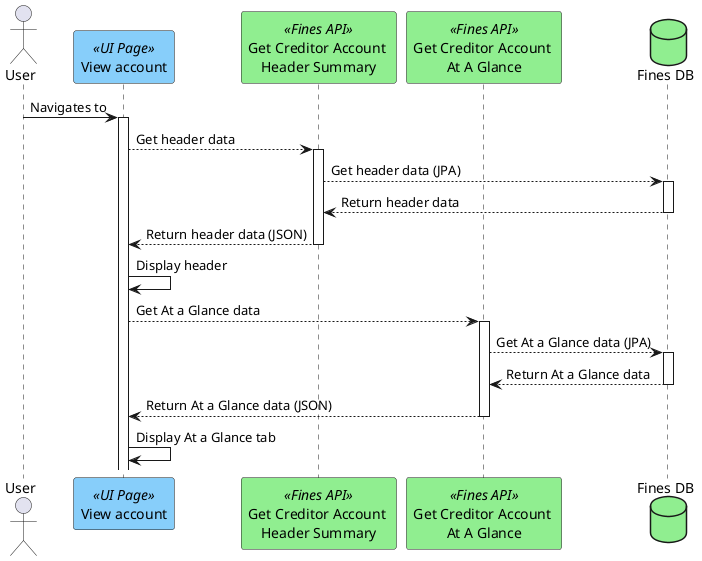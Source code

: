 @startuml
actor "User" as user
participant "View account" as viewAccount <<UI Page>> #lightskyblue
participant "Get Creditor Account \nHeader Summary" as getHeaderApi <<Fines API>> #lightgreen
participant "Get Creditor Account \nAt A Glance" as getAAGApi <<Fines API>> #lightgreen
database "Fines DB" as db #lightgreen

user ->  viewAccount ++ :Navigates to
viewAccount --> getHeaderApi ++: Get header data
getHeaderApi --> db ++ : Get header data (JPA)
db --> getHeaderApi : Return header data
deactivate db
getHeaderApi --> viewAccount : Return header data (JSON)
deactivate getHeaderApi
viewAccount -> viewAccount : Display header
viewAccount --> getAAGApi ++: Get At a Glance data
getAAGApi --> db ++ : Get At a Glance data (JPA)
db --> getAAGApi : Return At a Glance data
deactivate db
getAAGApi --> viewAccount : Return At a Glance data (JSON)
deactivate getAAGApi
viewAccount -> viewAccount : Display At a Glance tab



@enduml